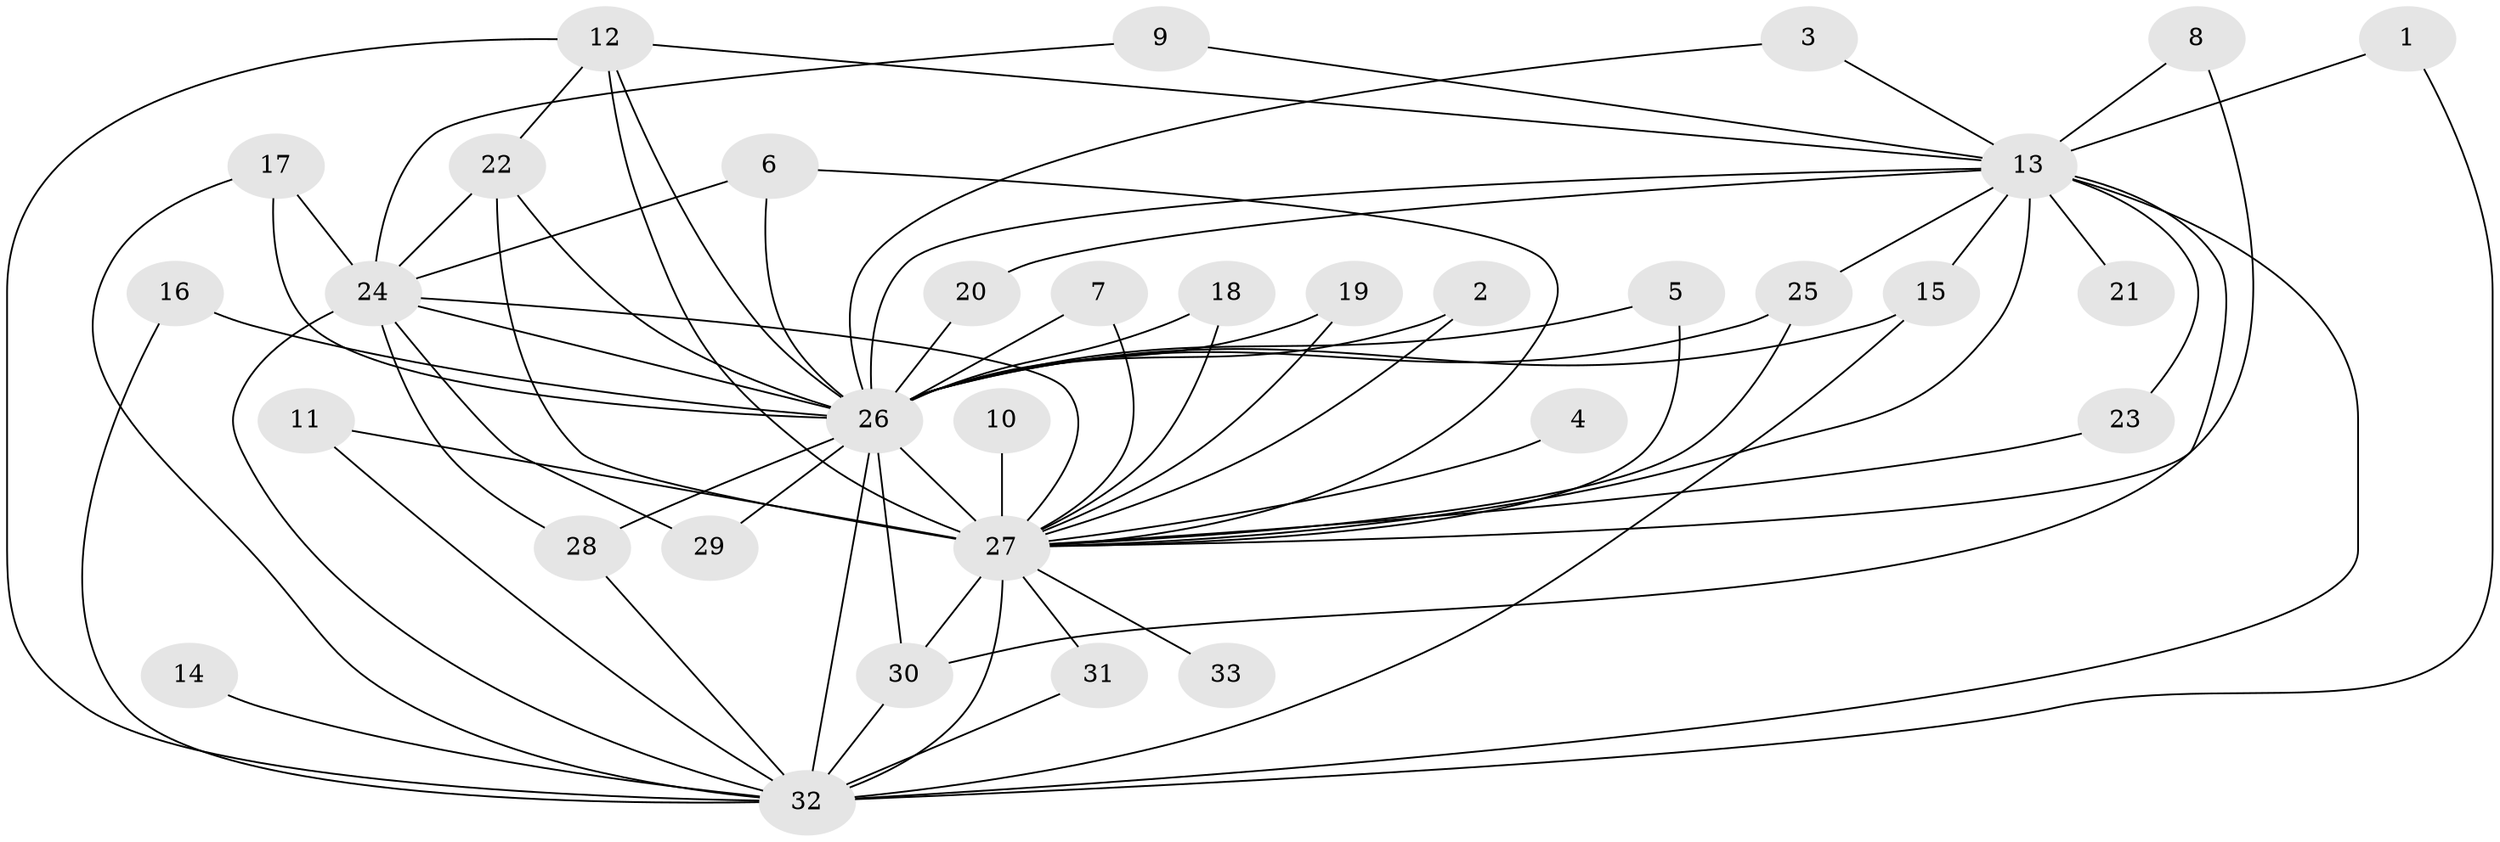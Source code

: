 // original degree distribution, {12: 0.015151515151515152, 15: 0.030303030303030304, 22: 0.030303030303030304, 18: 0.015151515151515152, 21: 0.015151515151515152, 26: 0.015151515151515152, 11: 0.030303030303030304, 14: 0.015151515151515152, 2: 0.6212121212121212, 3: 0.16666666666666666, 4: 0.045454545454545456}
// Generated by graph-tools (version 1.1) at 2025/49/03/09/25 03:49:31]
// undirected, 33 vertices, 71 edges
graph export_dot {
graph [start="1"]
  node [color=gray90,style=filled];
  1;
  2;
  3;
  4;
  5;
  6;
  7;
  8;
  9;
  10;
  11;
  12;
  13;
  14;
  15;
  16;
  17;
  18;
  19;
  20;
  21;
  22;
  23;
  24;
  25;
  26;
  27;
  28;
  29;
  30;
  31;
  32;
  33;
  1 -- 13 [weight=1.0];
  1 -- 32 [weight=1.0];
  2 -- 26 [weight=1.0];
  2 -- 27 [weight=1.0];
  3 -- 13 [weight=1.0];
  3 -- 26 [weight=1.0];
  4 -- 27 [weight=2.0];
  5 -- 26 [weight=1.0];
  5 -- 27 [weight=1.0];
  6 -- 24 [weight=1.0];
  6 -- 26 [weight=2.0];
  6 -- 27 [weight=1.0];
  7 -- 26 [weight=1.0];
  7 -- 27 [weight=1.0];
  8 -- 13 [weight=1.0];
  8 -- 27 [weight=1.0];
  9 -- 13 [weight=1.0];
  9 -- 24 [weight=1.0];
  10 -- 27 [weight=2.0];
  11 -- 27 [weight=1.0];
  11 -- 32 [weight=1.0];
  12 -- 13 [weight=1.0];
  12 -- 22 [weight=1.0];
  12 -- 26 [weight=4.0];
  12 -- 27 [weight=4.0];
  12 -- 32 [weight=1.0];
  13 -- 15 [weight=1.0];
  13 -- 20 [weight=1.0];
  13 -- 21 [weight=1.0];
  13 -- 23 [weight=1.0];
  13 -- 25 [weight=1.0];
  13 -- 26 [weight=5.0];
  13 -- 27 [weight=4.0];
  13 -- 30 [weight=2.0];
  13 -- 32 [weight=2.0];
  14 -- 32 [weight=1.0];
  15 -- 26 [weight=1.0];
  15 -- 32 [weight=1.0];
  16 -- 26 [weight=1.0];
  16 -- 32 [weight=1.0];
  17 -- 24 [weight=1.0];
  17 -- 26 [weight=1.0];
  17 -- 32 [weight=1.0];
  18 -- 26 [weight=1.0];
  18 -- 27 [weight=1.0];
  19 -- 26 [weight=1.0];
  19 -- 27 [weight=1.0];
  20 -- 26 [weight=1.0];
  22 -- 24 [weight=1.0];
  22 -- 26 [weight=1.0];
  22 -- 27 [weight=1.0];
  23 -- 27 [weight=1.0];
  24 -- 26 [weight=1.0];
  24 -- 27 [weight=1.0];
  24 -- 28 [weight=1.0];
  24 -- 29 [weight=1.0];
  24 -- 32 [weight=1.0];
  25 -- 26 [weight=1.0];
  25 -- 27 [weight=1.0];
  26 -- 27 [weight=13.0];
  26 -- 28 [weight=1.0];
  26 -- 29 [weight=1.0];
  26 -- 30 [weight=1.0];
  26 -- 32 [weight=5.0];
  27 -- 30 [weight=1.0];
  27 -- 31 [weight=1.0];
  27 -- 32 [weight=4.0];
  27 -- 33 [weight=2.0];
  28 -- 32 [weight=1.0];
  30 -- 32 [weight=1.0];
  31 -- 32 [weight=1.0];
}
